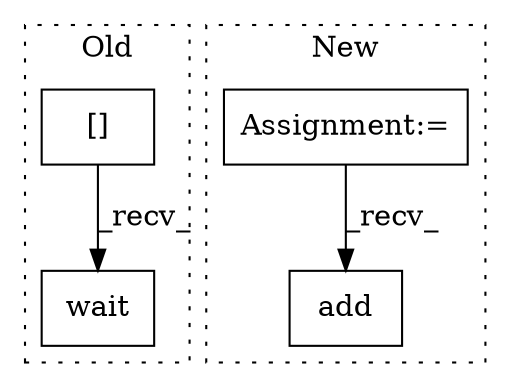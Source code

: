 digraph G {
subgraph cluster0 {
1 [label="wait" a="32" s="379" l="6" shape="box"];
3 [label="[]" a="2" s="367,377" l="9,1" shape="box"];
label = "Old";
style="dotted";
}
subgraph cluster1 {
2 [label="add" a="32" s="265,287" l="4,1" shape="box"];
4 [label="Assignment:=" a="7" s="206" l="2" shape="box"];
label = "New";
style="dotted";
}
3 -> 1 [label="_recv_"];
4 -> 2 [label="_recv_"];
}